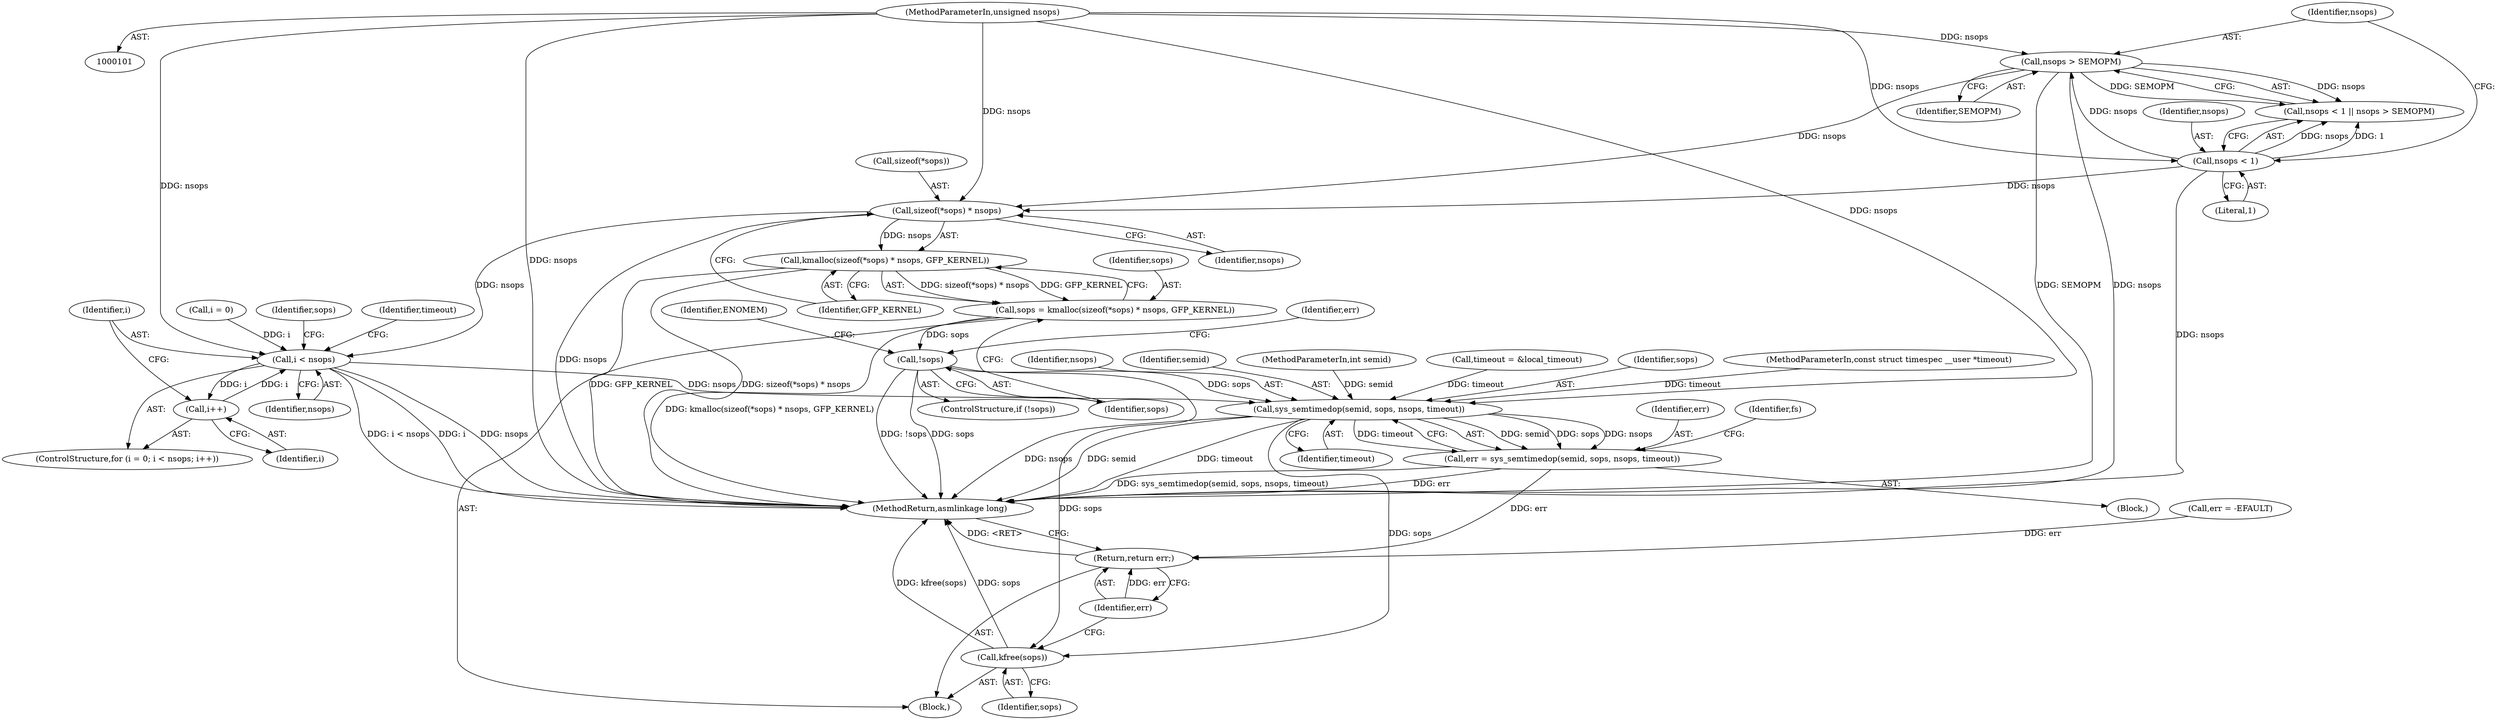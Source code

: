 digraph "0_linux_0f22072ab50cac7983f9660d33974b45184da4f9@API" {
"1000125" [label="(Call,sizeof(*sops) * nsops)"];
"1000116" [label="(Call,nsops > SEMOPM)"];
"1000113" [label="(Call,nsops < 1)"];
"1000104" [label="(MethodParameterIn,unsigned nsops)"];
"1000124" [label="(Call,kmalloc(sizeof(*sops) * nsops, GFP_KERNEL))"];
"1000122" [label="(Call,sops = kmalloc(sizeof(*sops) * nsops, GFP_KERNEL))"];
"1000132" [label="(Call,!sops)"];
"1000218" [label="(Call,sys_semtimedop(semid, sops, nsops, timeout))"];
"1000216" [label="(Call,err = sys_semtimedop(semid, sops, nsops, timeout))"];
"1000227" [label="(Return,return err;)"];
"1000225" [label="(Call,kfree(sops))"];
"1000144" [label="(Call,i < nsops)"];
"1000147" [label="(Call,i++)"];
"1000218" [label="(Call,sys_semtimedop(semid, sops, nsops, timeout))"];
"1000146" [label="(Identifier,nsops)"];
"1000226" [label="(Identifier,sops)"];
"1000227" [label="(Return,return err;)"];
"1000112" [label="(Call,nsops < 1 || nsops > SEMOPM)"];
"1000217" [label="(Identifier,err)"];
"1000224" [label="(Identifier,fs)"];
"1000126" [label="(Call,sizeof(*sops))"];
"1000115" [label="(Literal,1)"];
"1000136" [label="(Identifier,ENOMEM)"];
"1000186" [label="(Identifier,timeout)"];
"1000116" [label="(Call,nsops > SEMOPM)"];
"1000138" [label="(Identifier,err)"];
"1000114" [label="(Identifier,nsops)"];
"1000113" [label="(Call,nsops < 1)"];
"1000104" [label="(MethodParameterIn,unsigned nsops)"];
"1000118" [label="(Identifier,SEMOPM)"];
"1000145" [label="(Identifier,i)"];
"1000123" [label="(Identifier,sops)"];
"1000122" [label="(Call,sops = kmalloc(sizeof(*sops) * nsops, GFP_KERNEL))"];
"1000209" [label="(Block,)"];
"1000141" [label="(Call,i = 0)"];
"1000228" [label="(Identifier,err)"];
"1000225" [label="(Call,kfree(sops))"];
"1000131" [label="(ControlStructure,if (!sops))"];
"1000148" [label="(Identifier,i)"];
"1000117" [label="(Identifier,nsops)"];
"1000129" [label="(Identifier,nsops)"];
"1000153" [label="(Identifier,sops)"];
"1000197" [label="(Call,timeout = &local_timeout)"];
"1000130" [label="(Identifier,GFP_KERNEL)"];
"1000220" [label="(Identifier,sops)"];
"1000105" [label="(MethodParameterIn,const struct timespec __user *timeout)"];
"1000147" [label="(Call,i++)"];
"1000221" [label="(Identifier,nsops)"];
"1000219" [label="(Identifier,semid)"];
"1000102" [label="(MethodParameterIn,int semid)"];
"1000229" [label="(MethodReturn,asmlinkage long)"];
"1000132" [label="(Call,!sops)"];
"1000140" [label="(ControlStructure,for (i = 0; i < nsops; i++))"];
"1000106" [label="(Block,)"];
"1000124" [label="(Call,kmalloc(sizeof(*sops) * nsops, GFP_KERNEL))"];
"1000125" [label="(Call,sizeof(*sops) * nsops)"];
"1000133" [label="(Identifier,sops)"];
"1000216" [label="(Call,err = sys_semtimedop(semid, sops, nsops, timeout))"];
"1000222" [label="(Identifier,timeout)"];
"1000204" [label="(Call,err = -EFAULT)"];
"1000144" [label="(Call,i < nsops)"];
"1000125" -> "1000124"  [label="AST: "];
"1000125" -> "1000129"  [label="CFG: "];
"1000126" -> "1000125"  [label="AST: "];
"1000129" -> "1000125"  [label="AST: "];
"1000130" -> "1000125"  [label="CFG: "];
"1000125" -> "1000229"  [label="DDG: nsops"];
"1000125" -> "1000124"  [label="DDG: nsops"];
"1000116" -> "1000125"  [label="DDG: nsops"];
"1000113" -> "1000125"  [label="DDG: nsops"];
"1000104" -> "1000125"  [label="DDG: nsops"];
"1000125" -> "1000144"  [label="DDG: nsops"];
"1000116" -> "1000112"  [label="AST: "];
"1000116" -> "1000118"  [label="CFG: "];
"1000117" -> "1000116"  [label="AST: "];
"1000118" -> "1000116"  [label="AST: "];
"1000112" -> "1000116"  [label="CFG: "];
"1000116" -> "1000229"  [label="DDG: SEMOPM"];
"1000116" -> "1000229"  [label="DDG: nsops"];
"1000116" -> "1000112"  [label="DDG: nsops"];
"1000116" -> "1000112"  [label="DDG: SEMOPM"];
"1000113" -> "1000116"  [label="DDG: nsops"];
"1000104" -> "1000116"  [label="DDG: nsops"];
"1000113" -> "1000112"  [label="AST: "];
"1000113" -> "1000115"  [label="CFG: "];
"1000114" -> "1000113"  [label="AST: "];
"1000115" -> "1000113"  [label="AST: "];
"1000117" -> "1000113"  [label="CFG: "];
"1000112" -> "1000113"  [label="CFG: "];
"1000113" -> "1000229"  [label="DDG: nsops"];
"1000113" -> "1000112"  [label="DDG: nsops"];
"1000113" -> "1000112"  [label="DDG: 1"];
"1000104" -> "1000113"  [label="DDG: nsops"];
"1000104" -> "1000101"  [label="AST: "];
"1000104" -> "1000229"  [label="DDG: nsops"];
"1000104" -> "1000144"  [label="DDG: nsops"];
"1000104" -> "1000218"  [label="DDG: nsops"];
"1000124" -> "1000122"  [label="AST: "];
"1000124" -> "1000130"  [label="CFG: "];
"1000130" -> "1000124"  [label="AST: "];
"1000122" -> "1000124"  [label="CFG: "];
"1000124" -> "1000229"  [label="DDG: GFP_KERNEL"];
"1000124" -> "1000229"  [label="DDG: sizeof(*sops) * nsops"];
"1000124" -> "1000122"  [label="DDG: sizeof(*sops) * nsops"];
"1000124" -> "1000122"  [label="DDG: GFP_KERNEL"];
"1000122" -> "1000106"  [label="AST: "];
"1000123" -> "1000122"  [label="AST: "];
"1000133" -> "1000122"  [label="CFG: "];
"1000122" -> "1000229"  [label="DDG: kmalloc(sizeof(*sops) * nsops, GFP_KERNEL)"];
"1000122" -> "1000132"  [label="DDG: sops"];
"1000132" -> "1000131"  [label="AST: "];
"1000132" -> "1000133"  [label="CFG: "];
"1000133" -> "1000132"  [label="AST: "];
"1000136" -> "1000132"  [label="CFG: "];
"1000138" -> "1000132"  [label="CFG: "];
"1000132" -> "1000229"  [label="DDG: !sops"];
"1000132" -> "1000229"  [label="DDG: sops"];
"1000132" -> "1000218"  [label="DDG: sops"];
"1000132" -> "1000225"  [label="DDG: sops"];
"1000218" -> "1000216"  [label="AST: "];
"1000218" -> "1000222"  [label="CFG: "];
"1000219" -> "1000218"  [label="AST: "];
"1000220" -> "1000218"  [label="AST: "];
"1000221" -> "1000218"  [label="AST: "];
"1000222" -> "1000218"  [label="AST: "];
"1000216" -> "1000218"  [label="CFG: "];
"1000218" -> "1000229"  [label="DDG: timeout"];
"1000218" -> "1000229"  [label="DDG: nsops"];
"1000218" -> "1000229"  [label="DDG: semid"];
"1000218" -> "1000216"  [label="DDG: semid"];
"1000218" -> "1000216"  [label="DDG: sops"];
"1000218" -> "1000216"  [label="DDG: nsops"];
"1000218" -> "1000216"  [label="DDG: timeout"];
"1000102" -> "1000218"  [label="DDG: semid"];
"1000144" -> "1000218"  [label="DDG: nsops"];
"1000197" -> "1000218"  [label="DDG: timeout"];
"1000105" -> "1000218"  [label="DDG: timeout"];
"1000218" -> "1000225"  [label="DDG: sops"];
"1000216" -> "1000209"  [label="AST: "];
"1000217" -> "1000216"  [label="AST: "];
"1000224" -> "1000216"  [label="CFG: "];
"1000216" -> "1000229"  [label="DDG: err"];
"1000216" -> "1000229"  [label="DDG: sys_semtimedop(semid, sops, nsops, timeout)"];
"1000216" -> "1000227"  [label="DDG: err"];
"1000227" -> "1000106"  [label="AST: "];
"1000227" -> "1000228"  [label="CFG: "];
"1000228" -> "1000227"  [label="AST: "];
"1000229" -> "1000227"  [label="CFG: "];
"1000227" -> "1000229"  [label="DDG: <RET>"];
"1000228" -> "1000227"  [label="DDG: err"];
"1000204" -> "1000227"  [label="DDG: err"];
"1000225" -> "1000106"  [label="AST: "];
"1000225" -> "1000226"  [label="CFG: "];
"1000226" -> "1000225"  [label="AST: "];
"1000228" -> "1000225"  [label="CFG: "];
"1000225" -> "1000229"  [label="DDG: kfree(sops)"];
"1000225" -> "1000229"  [label="DDG: sops"];
"1000144" -> "1000140"  [label="AST: "];
"1000144" -> "1000146"  [label="CFG: "];
"1000145" -> "1000144"  [label="AST: "];
"1000146" -> "1000144"  [label="AST: "];
"1000153" -> "1000144"  [label="CFG: "];
"1000186" -> "1000144"  [label="CFG: "];
"1000144" -> "1000229"  [label="DDG: i < nsops"];
"1000144" -> "1000229"  [label="DDG: i"];
"1000144" -> "1000229"  [label="DDG: nsops"];
"1000141" -> "1000144"  [label="DDG: i"];
"1000147" -> "1000144"  [label="DDG: i"];
"1000144" -> "1000147"  [label="DDG: i"];
"1000147" -> "1000140"  [label="AST: "];
"1000147" -> "1000148"  [label="CFG: "];
"1000148" -> "1000147"  [label="AST: "];
"1000145" -> "1000147"  [label="CFG: "];
}
